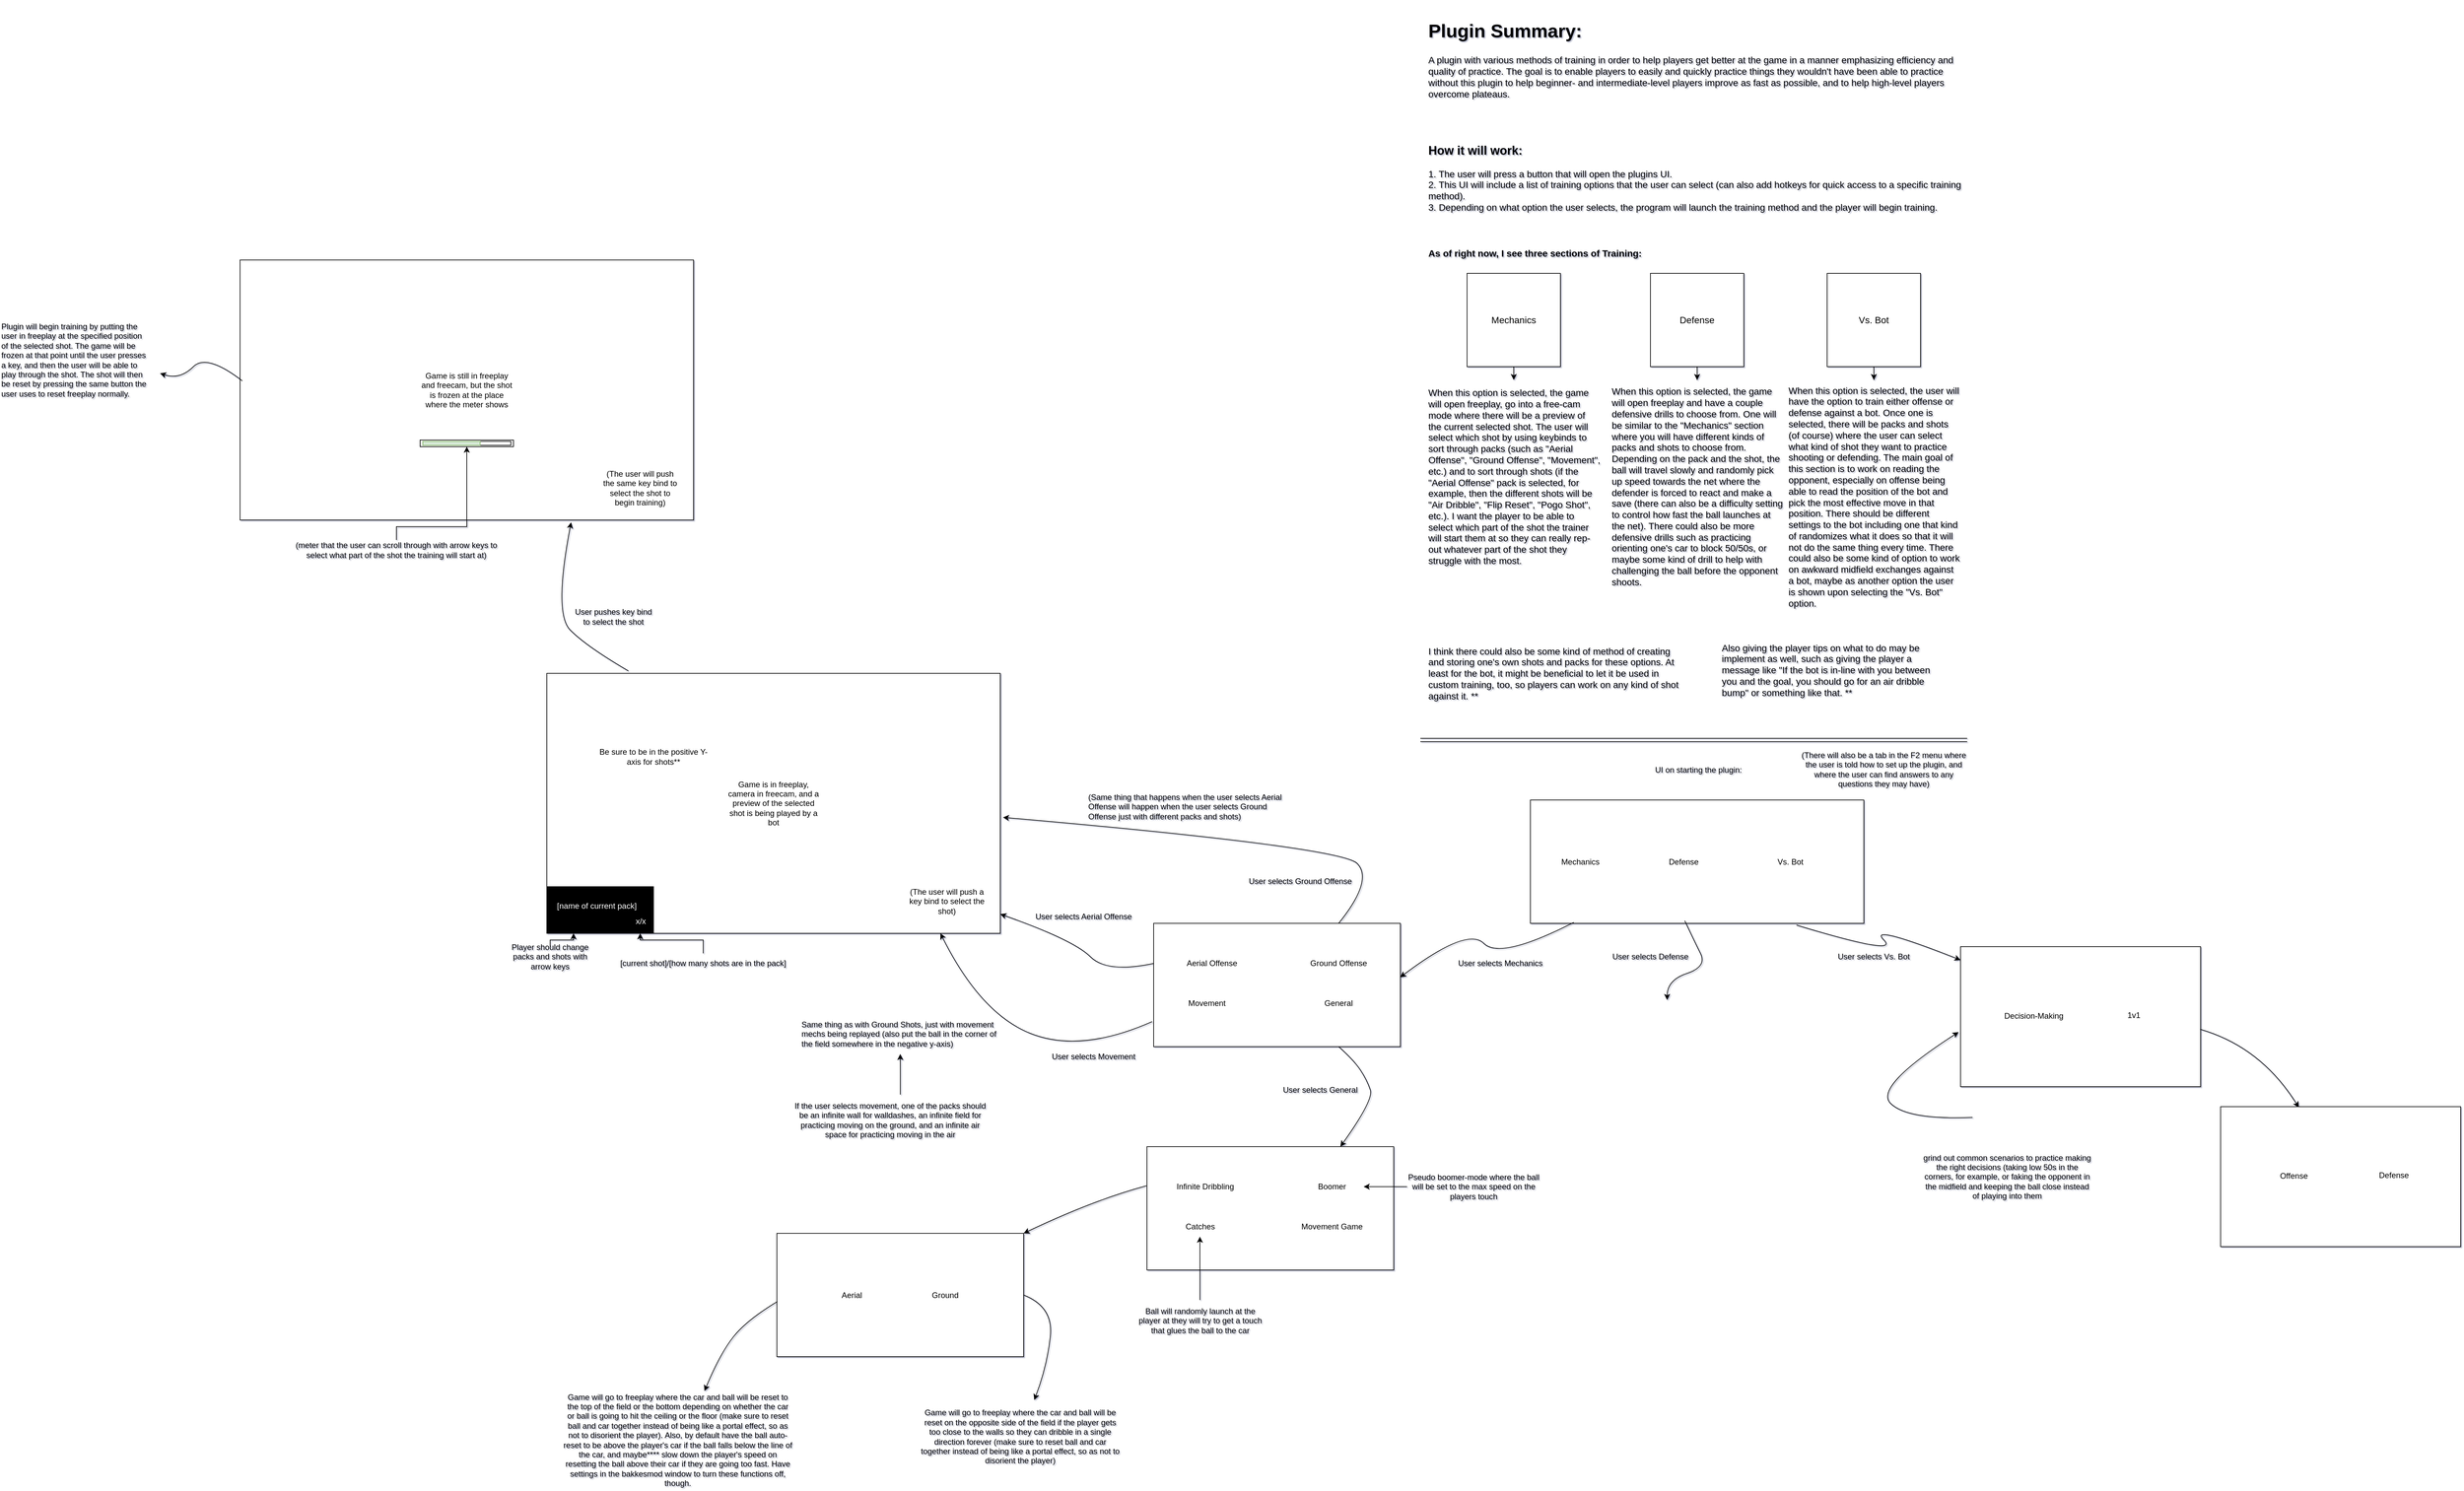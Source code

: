 <mxfile version="26.1.3">
  <diagram id="C5RBs43oDa-KdzZeNtuy" name="Page-1">
    <mxGraphModel dx="3794" dy="713" grid="1" gridSize="10" guides="1" tooltips="1" connect="1" arrows="1" fold="1" page="1" pageScale="1" pageWidth="827" pageHeight="1169" background="none" math="0" shadow="1">
      <root>
        <mxCell id="WIyWlLk6GJQsqaUBKTNV-0" />
        <mxCell id="WIyWlLk6GJQsqaUBKTNV-1" parent="WIyWlLk6GJQsqaUBKTNV-0" />
        <mxCell id="lpIHTe9n_QiTVo1zmnq9-0" value="&lt;h1&gt;Plugin Summary:&lt;/h1&gt;&lt;div&gt;A plugin with various methods of training in order to help players get better at the game in a manner emphasizing efficiency and quality of practice. The goal is to enable players to easily and quickly practice things they wouldn&#39;t have been able to practice without this plugin to help beginner- and intermediate-level players improve as fast as possible, and to help high-level players overcome plateaus.&amp;nbsp;&lt;/div&gt;" style="text;strokeColor=none;align=left;fillColor=none;html=1;verticalAlign=middle;whiteSpace=wrap;rounded=0;fontSize=14;" parent="WIyWlLk6GJQsqaUBKTNV-1" vertex="1">
          <mxGeometry x="10" width="810" height="160" as="geometry" />
        </mxCell>
        <mxCell id="lpIHTe9n_QiTVo1zmnq9-1" value="&lt;h2&gt;How it will work:&lt;/h2&gt;&lt;div&gt;&lt;font style=&quot;font-size: 14px;&quot;&gt;1. The user will press a button that will open the plugins UI.&amp;nbsp;&lt;/font&gt;&lt;/div&gt;&lt;div&gt;&lt;font style=&quot;font-size: 14px;&quot;&gt;2. This UI will include a list of training options that the user can select (can also add hotkeys for quick access to a specific training method).&lt;/font&gt;&lt;/div&gt;&lt;div&gt;&lt;font style=&quot;font-size: 14px;&quot;&gt;3. Depending on what option the user selects, the program will launch the training method and the player will begin training.&lt;/font&gt;&lt;/div&gt;" style="text;strokeColor=none;align=left;fillColor=none;html=1;verticalAlign=middle;whiteSpace=wrap;rounded=0;" parent="WIyWlLk6GJQsqaUBKTNV-1" vertex="1">
          <mxGeometry x="10" y="190" width="810" height="140" as="geometry" />
        </mxCell>
        <mxCell id="lpIHTe9n_QiTVo1zmnq9-2" value="&lt;h3&gt;As of right now, I see three sections of Training:&lt;/h3&gt;" style="text;strokeColor=none;align=left;fillColor=none;html=1;verticalAlign=middle;whiteSpace=wrap;rounded=0;" parent="WIyWlLk6GJQsqaUBKTNV-1" vertex="1">
          <mxGeometry x="10" y="370" width="810" height="20" as="geometry" />
        </mxCell>
        <mxCell id="NtfWf_5tjgvaC1n1LbXH-0" value="" style="whiteSpace=wrap;html=1;aspect=fixed;" parent="WIyWlLk6GJQsqaUBKTNV-1" vertex="1">
          <mxGeometry x="70" y="410" width="140" height="140" as="geometry" />
        </mxCell>
        <mxCell id="NtfWf_5tjgvaC1n1LbXH-5" value="&lt;span style=&quot;font-size: 14px;&quot;&gt;Mechanics&lt;/span&gt;" style="text;strokeColor=none;align=center;fillColor=none;html=1;verticalAlign=middle;whiteSpace=wrap;rounded=0;" parent="WIyWlLk6GJQsqaUBKTNV-1" vertex="1">
          <mxGeometry x="70" y="410" width="140" height="140" as="geometry" />
        </mxCell>
        <mxCell id="NtfWf_5tjgvaC1n1LbXH-7" value="" style="whiteSpace=wrap;html=1;aspect=fixed;" parent="WIyWlLk6GJQsqaUBKTNV-1" vertex="1">
          <mxGeometry x="610" y="410" width="140" height="140" as="geometry" />
        </mxCell>
        <mxCell id="NtfWf_5tjgvaC1n1LbXH-8" value="" style="whiteSpace=wrap;html=1;aspect=fixed;" parent="WIyWlLk6GJQsqaUBKTNV-1" vertex="1">
          <mxGeometry x="345" y="410" width="140" height="140" as="geometry" />
        </mxCell>
        <mxCell id="NtfWf_5tjgvaC1n1LbXH-16" value="" style="edgeStyle=orthogonalEdgeStyle;rounded=0;orthogonalLoop=1;jettySize=auto;html=1;" parent="WIyWlLk6GJQsqaUBKTNV-1" source="NtfWf_5tjgvaC1n1LbXH-9" target="NtfWf_5tjgvaC1n1LbXH-13" edge="1">
          <mxGeometry relative="1" as="geometry" />
        </mxCell>
        <mxCell id="NtfWf_5tjgvaC1n1LbXH-9" value="&lt;span style=&quot;font-size: 14px;&quot;&gt;Defense&lt;/span&gt;" style="text;strokeColor=none;align=center;fillColor=none;html=1;verticalAlign=middle;whiteSpace=wrap;rounded=0;" parent="WIyWlLk6GJQsqaUBKTNV-1" vertex="1">
          <mxGeometry x="345" y="410" width="140" height="140" as="geometry" />
        </mxCell>
        <mxCell id="NtfWf_5tjgvaC1n1LbXH-15" value="" style="edgeStyle=orthogonalEdgeStyle;rounded=0;orthogonalLoop=1;jettySize=auto;html=1;" parent="WIyWlLk6GJQsqaUBKTNV-1" source="NtfWf_5tjgvaC1n1LbXH-10" target="NtfWf_5tjgvaC1n1LbXH-14" edge="1">
          <mxGeometry relative="1" as="geometry" />
        </mxCell>
        <mxCell id="NtfWf_5tjgvaC1n1LbXH-10" value="&lt;span style=&quot;font-size: 14px;&quot;&gt;Vs. Bot&lt;/span&gt;" style="text;strokeColor=none;align=center;fillColor=none;html=1;verticalAlign=middle;whiteSpace=wrap;rounded=0;" parent="WIyWlLk6GJQsqaUBKTNV-1" vertex="1">
          <mxGeometry x="610" y="410" width="140" height="140" as="geometry" />
        </mxCell>
        <mxCell id="NtfWf_5tjgvaC1n1LbXH-11" value="" style="endArrow=classic;html=1;rounded=0;exitX=0.5;exitY=1;exitDx=0;exitDy=0;entryX=0.5;entryY=0;entryDx=0;entryDy=0;" parent="WIyWlLk6GJQsqaUBKTNV-1" source="NtfWf_5tjgvaC1n1LbXH-5" target="NtfWf_5tjgvaC1n1LbXH-12" edge="1">
          <mxGeometry width="50" height="50" relative="1" as="geometry">
            <mxPoint x="140" y="560" as="sourcePoint" />
            <mxPoint x="140" y="620" as="targetPoint" />
          </mxGeometry>
        </mxCell>
        <mxCell id="NtfWf_5tjgvaC1n1LbXH-12" value="&lt;span style=&quot;font-size: 14px;&quot;&gt;When this option is selected, the game will open freeplay, go into a free-cam mode where there will be a preview of the current selected shot. The user will select which shot by using keybinds to sort through packs (such as &quot;Aerial Offense&quot;, &quot;Ground Offense&quot;, &quot;Movement&quot;, etc.) and to sort through shots (if the &quot;Aerial Offense&quot; pack is selected, for example, then the different shots will be &quot;Air Dribble&quot;, &quot;Flip Reset&quot;, &quot;Pogo Shot&quot;, etc.). I want the player to be able to select which part of the shot the trainer will start them at so they can really rep-out whatever part of the shot they struggle with the most.&lt;/span&gt;" style="text;strokeColor=none;align=left;fillColor=none;html=1;verticalAlign=middle;whiteSpace=wrap;rounded=0;" parent="WIyWlLk6GJQsqaUBKTNV-1" vertex="1">
          <mxGeometry x="10" y="570" width="260" height="290" as="geometry" />
        </mxCell>
        <mxCell id="NtfWf_5tjgvaC1n1LbXH-13" value="&lt;span style=&quot;font-size: 14px;&quot;&gt;When this option is selected, the game will open freeplay and have a couple defensive drills to choose from. One will be similar to the &quot;Mechanics&quot; section where you will have different kinds of packs and shots to choose from. Depending on the pack and the shot, the ball will travel slowly and randomly pick up speed towards the net where the defender is forced to react and make a save (there can also be a difficulty setting to control how fast the ball launches at the net). There could also be more defensive drills such as practicing orienting one&#39;s car to block 50/50s, or maybe some kind of drill to help with challenging the ball before the opponent shoots.&lt;/span&gt;" style="text;strokeColor=none;align=left;fillColor=none;html=1;verticalAlign=middle;whiteSpace=wrap;rounded=0;" parent="WIyWlLk6GJQsqaUBKTNV-1" vertex="1">
          <mxGeometry x="285" y="570" width="260" height="320" as="geometry" />
        </mxCell>
        <mxCell id="NtfWf_5tjgvaC1n1LbXH-14" value="&lt;span style=&quot;font-size: 14px;&quot;&gt;When this option is selected, the user will have the option to train either offense or defense against a bot. Once one is selected, there will be packs and shots (of course) where the user can select what kind of shot they want to practice shooting or defending. The main goal of this section is to work on reading the opponent, especially on offense being able to read the position of the bot and pick the most effective move in that position. There should be different settings to the bot including one that kind of randomizes what it does so that it will not do the same thing every time. There could also be some kind of option to work on awkward midfield exchanges against a bot, maybe as another option the user is shown upon selecting the &quot;Vs. Bot&quot; option.&lt;/span&gt;" style="text;strokeColor=none;align=left;fillColor=none;html=1;verticalAlign=middle;whiteSpace=wrap;rounded=0;" parent="WIyWlLk6GJQsqaUBKTNV-1" vertex="1">
          <mxGeometry x="550" y="570" width="260" height="350" as="geometry" />
        </mxCell>
        <mxCell id="NtfWf_5tjgvaC1n1LbXH-17" value="&lt;font style=&quot;font-size: 14px;&quot;&gt;I think there could also be some kind of method of creating and storing one&#39;s own shots and packs for these options. At least for the bot, it might be beneficial to let it be used in custom training, too, so players can work on any kind of shot against it. **&lt;/font&gt;" style="text;strokeColor=none;align=left;fillColor=none;html=1;verticalAlign=middle;whiteSpace=wrap;rounded=0;" parent="WIyWlLk6GJQsqaUBKTNV-1" vertex="1">
          <mxGeometry x="10" y="960" width="380" height="100" as="geometry" />
        </mxCell>
        <mxCell id="NtfWf_5tjgvaC1n1LbXH-18" value="&lt;font style=&quot;font-size: 14px;&quot;&gt;Also giving the player tips on what to do may be implement as well, such as giving the player a message like &quot;If the bot is in-line with you between you and the goal, you should go for an air dribble bump&quot; or something like that. **&lt;/font&gt;" style="text;strokeColor=none;align=left;fillColor=none;html=1;verticalAlign=middle;whiteSpace=wrap;rounded=0;" parent="WIyWlLk6GJQsqaUBKTNV-1" vertex="1">
          <mxGeometry x="450" y="960" width="330" height="90" as="geometry" />
        </mxCell>
        <mxCell id="P54RQN-FXaDtzdC64u8D-3" value="" style="shape=link;html=1;rounded=0;width=5;" parent="WIyWlLk6GJQsqaUBKTNV-1" edge="1">
          <mxGeometry width="100" relative="1" as="geometry">
            <mxPoint y="1110" as="sourcePoint" />
            <mxPoint x="820" y="1110" as="targetPoint" />
          </mxGeometry>
        </mxCell>
        <mxCell id="P54RQN-FXaDtzdC64u8D-4" value="UI on starting the plugin:" style="text;html=1;align=left;verticalAlign=middle;whiteSpace=wrap;rounded=0;" parent="WIyWlLk6GJQsqaUBKTNV-1" vertex="1">
          <mxGeometry x="350" y="1100" width="210" height="110" as="geometry" />
        </mxCell>
        <mxCell id="P54RQN-FXaDtzdC64u8D-6" value="" style="rounded=0;whiteSpace=wrap;html=1;" parent="WIyWlLk6GJQsqaUBKTNV-1" vertex="1">
          <mxGeometry x="165" y="1200" width="500" height="185" as="geometry" />
        </mxCell>
        <mxCell id="P54RQN-FXaDtzdC64u8D-7" value="Mechanics" style="text;strokeColor=none;align=center;fillColor=none;html=1;verticalAlign=middle;whiteSpace=wrap;rounded=0;" parent="WIyWlLk6GJQsqaUBKTNV-1" vertex="1">
          <mxGeometry x="210" y="1277.5" width="60" height="30" as="geometry" />
        </mxCell>
        <mxCell id="P54RQN-FXaDtzdC64u8D-8" value="Defense" style="text;strokeColor=none;align=center;fillColor=none;html=1;verticalAlign=middle;whiteSpace=wrap;rounded=0;" parent="WIyWlLk6GJQsqaUBKTNV-1" vertex="1">
          <mxGeometry x="365" y="1277.5" width="60" height="30" as="geometry" />
        </mxCell>
        <mxCell id="P54RQN-FXaDtzdC64u8D-9" value="Vs. Bot" style="text;strokeColor=none;align=center;fillColor=none;html=1;verticalAlign=middle;whiteSpace=wrap;rounded=0;" parent="WIyWlLk6GJQsqaUBKTNV-1" vertex="1">
          <mxGeometry x="525" y="1277.5" width="60" height="30" as="geometry" />
        </mxCell>
        <mxCell id="P54RQN-FXaDtzdC64u8D-10" value="" style="curved=1;endArrow=classic;html=1;rounded=0;exitX=0.13;exitY=0.992;exitDx=0;exitDy=0;exitPerimeter=0;entryX=0.999;entryY=0.438;entryDx=0;entryDy=0;entryPerimeter=0;" parent="WIyWlLk6GJQsqaUBKTNV-1" source="P54RQN-FXaDtzdC64u8D-6" target="P54RQN-FXaDtzdC64u8D-21" edge="1">
          <mxGeometry width="50" height="50" relative="1" as="geometry">
            <mxPoint x="70" y="1440" as="sourcePoint" />
            <mxPoint x="-20" y="1410" as="targetPoint" />
            <Array as="points">
              <mxPoint x="120" y="1440" />
              <mxPoint x="70" y="1390" />
            </Array>
          </mxGeometry>
        </mxCell>
        <mxCell id="P54RQN-FXaDtzdC64u8D-11" value="User selects Mechanics" style="text;strokeColor=none;align=center;fillColor=none;html=1;verticalAlign=middle;whiteSpace=wrap;rounded=0;" parent="WIyWlLk6GJQsqaUBKTNV-1" vertex="1">
          <mxGeometry x="50" y="1430" width="140" height="30" as="geometry" />
        </mxCell>
        <mxCell id="P54RQN-FXaDtzdC64u8D-14" value="" style="curved=1;endArrow=classic;html=1;rounded=0;exitX=0.798;exitY=1.014;exitDx=0;exitDy=0;exitPerimeter=0;" parent="WIyWlLk6GJQsqaUBKTNV-1" source="P54RQN-FXaDtzdC64u8D-6" edge="1">
          <mxGeometry width="50" height="50" relative="1" as="geometry">
            <mxPoint x="670" y="1435" as="sourcePoint" />
            <mxPoint x="810" y="1440" as="targetPoint" />
            <Array as="points">
              <mxPoint x="720" y="1435" />
              <mxPoint x="670" y="1385" />
            </Array>
          </mxGeometry>
        </mxCell>
        <mxCell id="P54RQN-FXaDtzdC64u8D-16" value="User selects Vs. Bot" style="text;strokeColor=none;align=center;fillColor=none;html=1;verticalAlign=middle;whiteSpace=wrap;rounded=0;" parent="WIyWlLk6GJQsqaUBKTNV-1" vertex="1">
          <mxGeometry x="610" y="1420" width="140" height="30" as="geometry" />
        </mxCell>
        <mxCell id="P54RQN-FXaDtzdC64u8D-18" value="User selects Defense" style="text;strokeColor=none;align=center;fillColor=none;html=1;verticalAlign=middle;whiteSpace=wrap;rounded=0;" parent="WIyWlLk6GJQsqaUBKTNV-1" vertex="1">
          <mxGeometry x="265" y="1420" width="160" height="30" as="geometry" />
        </mxCell>
        <mxCell id="P54RQN-FXaDtzdC64u8D-19" value="" style="curved=1;endArrow=classic;html=1;rounded=0;exitX=0.463;exitY=0.979;exitDx=0;exitDy=0;exitPerimeter=0;" parent="WIyWlLk6GJQsqaUBKTNV-1" source="P54RQN-FXaDtzdC64u8D-6" edge="1">
          <mxGeometry width="50" height="50" relative="1" as="geometry">
            <mxPoint x="470" y="1530" as="sourcePoint" />
            <mxPoint x="370" y="1500" as="targetPoint" />
            <Array as="points">
              <mxPoint x="410" y="1410" />
              <mxPoint x="430" y="1450" />
              <mxPoint x="370" y="1470" />
            </Array>
          </mxGeometry>
        </mxCell>
        <mxCell id="P54RQN-FXaDtzdC64u8D-21" value="" style="rounded=0;whiteSpace=wrap;html=1;" parent="WIyWlLk6GJQsqaUBKTNV-1" vertex="1">
          <mxGeometry x="-400" y="1385" width="370" height="185" as="geometry" />
        </mxCell>
        <mxCell id="P54RQN-FXaDtzdC64u8D-22" value="Movement" style="text;strokeColor=none;align=center;fillColor=none;html=1;verticalAlign=middle;whiteSpace=wrap;rounded=0;" parent="WIyWlLk6GJQsqaUBKTNV-1" vertex="1">
          <mxGeometry x="-350" y="1490" width="60" height="30" as="geometry" />
        </mxCell>
        <mxCell id="P54RQN-FXaDtzdC64u8D-23" value="Aerial Offense" style="text;strokeColor=none;align=center;fillColor=none;html=1;verticalAlign=middle;whiteSpace=wrap;rounded=0;" parent="WIyWlLk6GJQsqaUBKTNV-1" vertex="1">
          <mxGeometry x="-360" y="1430" width="95" height="30" as="geometry" />
        </mxCell>
        <mxCell id="P54RQN-FXaDtzdC64u8D-24" value="Ground Offense" style="text;strokeColor=none;align=center;fillColor=none;html=1;verticalAlign=middle;whiteSpace=wrap;rounded=0;" parent="WIyWlLk6GJQsqaUBKTNV-1" vertex="1">
          <mxGeometry x="-170" y="1430" width="95" height="30" as="geometry" />
        </mxCell>
        <mxCell id="P54RQN-FXaDtzdC64u8D-25" value="General" style="text;strokeColor=none;align=center;fillColor=none;html=1;verticalAlign=middle;whiteSpace=wrap;rounded=0;" parent="WIyWlLk6GJQsqaUBKTNV-1" vertex="1">
          <mxGeometry x="-170" y="1490" width="95" height="30" as="geometry" />
        </mxCell>
        <mxCell id="P54RQN-FXaDtzdC64u8D-27" value="" style="curved=1;endArrow=classic;html=1;rounded=0;exitX=0;exitY=0.325;exitDx=0;exitDy=0;exitPerimeter=0;entryX=1;entryY=0.926;entryDx=0;entryDy=0;entryPerimeter=0;" parent="WIyWlLk6GJQsqaUBKTNV-1" source="P54RQN-FXaDtzdC64u8D-21" target="P54RQN-FXaDtzdC64u8D-36" edge="1">
          <mxGeometry width="50" height="50" relative="1" as="geometry">
            <mxPoint x="-520" y="1460" as="sourcePoint" />
            <mxPoint x="-630" y="1370" as="targetPoint" />
            <Array as="points">
              <mxPoint x="-470" y="1460" />
              <mxPoint x="-520" y="1410" />
            </Array>
          </mxGeometry>
        </mxCell>
        <mxCell id="P54RQN-FXaDtzdC64u8D-28" value="" style="curved=1;endArrow=classic;html=1;rounded=0;exitX=-0.006;exitY=0.797;exitDx=0;exitDy=0;exitPerimeter=0;entryX=0.868;entryY=1;entryDx=0;entryDy=0;entryPerimeter=0;" parent="WIyWlLk6GJQsqaUBKTNV-1" source="P54RQN-FXaDtzdC64u8D-21" target="P54RQN-FXaDtzdC64u8D-36" edge="1">
          <mxGeometry width="50" height="50" relative="1" as="geometry">
            <mxPoint x="-540" y="1620" as="sourcePoint" />
            <mxPoint x="-580" y="1660" as="targetPoint" />
            <Array as="points">
              <mxPoint x="-510" y="1580" />
              <mxPoint x="-660" y="1520" />
            </Array>
          </mxGeometry>
        </mxCell>
        <mxCell id="P54RQN-FXaDtzdC64u8D-29" value="" style="curved=1;endArrow=classic;html=1;rounded=0;exitX=0.75;exitY=0;exitDx=0;exitDy=0;entryX=1.006;entryY=0.554;entryDx=0;entryDy=0;entryPerimeter=0;" parent="WIyWlLk6GJQsqaUBKTNV-1" source="P54RQN-FXaDtzdC64u8D-21" target="P54RQN-FXaDtzdC64u8D-36" edge="1">
          <mxGeometry width="50" height="50" relative="1" as="geometry">
            <mxPoint x="-120" y="1320" as="sourcePoint" />
            <mxPoint x="-560" y="1260" as="targetPoint" />
            <Array as="points">
              <mxPoint x="-70" y="1320" />
              <mxPoint x="-120" y="1270" />
            </Array>
          </mxGeometry>
        </mxCell>
        <mxCell id="P54RQN-FXaDtzdC64u8D-30" value="" style="curved=1;endArrow=classic;html=1;rounded=0;exitX=0.75;exitY=1;exitDx=0;exitDy=0;" parent="WIyWlLk6GJQsqaUBKTNV-1" source="P54RQN-FXaDtzdC64u8D-21" edge="1">
          <mxGeometry width="50" height="50" relative="1" as="geometry">
            <mxPoint x="-60" y="1660" as="sourcePoint" />
            <mxPoint x="-120" y="1720" as="targetPoint" />
            <Array as="points">
              <mxPoint x="-100" y="1590" />
              <mxPoint x="-80" y="1620" />
              <mxPoint x="-70" y="1650" />
            </Array>
          </mxGeometry>
        </mxCell>
        <mxCell id="P54RQN-FXaDtzdC64u8D-31" value="User selects General" style="text;strokeColor=none;align=center;fillColor=none;html=1;verticalAlign=middle;whiteSpace=wrap;rounded=0;" parent="WIyWlLk6GJQsqaUBKTNV-1" vertex="1">
          <mxGeometry x="-220" y="1620" width="140" height="30" as="geometry" />
        </mxCell>
        <mxCell id="P54RQN-FXaDtzdC64u8D-32" value="User selects Ground Offense" style="text;strokeColor=none;align=center;fillColor=none;html=1;verticalAlign=middle;whiteSpace=wrap;rounded=0;" parent="WIyWlLk6GJQsqaUBKTNV-1" vertex="1">
          <mxGeometry x="-265" y="1307" width="170" height="30" as="geometry" />
        </mxCell>
        <mxCell id="P54RQN-FXaDtzdC64u8D-33" value="User selects Aerial Offense" style="text;strokeColor=none;align=center;fillColor=none;html=1;verticalAlign=middle;whiteSpace=wrap;rounded=0;" parent="WIyWlLk6GJQsqaUBKTNV-1" vertex="1">
          <mxGeometry x="-580" y="1360" width="150" height="30" as="geometry" />
        </mxCell>
        <mxCell id="P54RQN-FXaDtzdC64u8D-34" value="User selects Movement" style="text;strokeColor=none;align=center;fillColor=none;html=1;verticalAlign=middle;whiteSpace=wrap;rounded=0;" parent="WIyWlLk6GJQsqaUBKTNV-1" vertex="1">
          <mxGeometry x="-560" y="1570" width="140" height="30" as="geometry" />
        </mxCell>
        <mxCell id="P54RQN-FXaDtzdC64u8D-36" value="" style="rounded=0;whiteSpace=wrap;html=1;" parent="WIyWlLk6GJQsqaUBKTNV-1" vertex="1">
          <mxGeometry x="-1310" y="1010" width="680" height="390" as="geometry" />
        </mxCell>
        <mxCell id="P54RQN-FXaDtzdC64u8D-37" value="Game is in freeplay, camera in freecam, and a preview of the selected shot is being played by a bot" style="text;html=1;align=center;verticalAlign=middle;whiteSpace=wrap;rounded=0;" parent="WIyWlLk6GJQsqaUBKTNV-1" vertex="1">
          <mxGeometry x="-1040" y="1160" width="140" height="90" as="geometry" />
        </mxCell>
        <mxCell id="P54RQN-FXaDtzdC64u8D-40" value="" style="rounded=0;whiteSpace=wrap;html=1;fillColor=#000000;" parent="WIyWlLk6GJQsqaUBKTNV-1" vertex="1">
          <mxGeometry x="-1310" y="1330" width="160" height="70" as="geometry" />
        </mxCell>
        <mxCell id="P54RQN-FXaDtzdC64u8D-41" value="&lt;font style=&quot;color: rgb(255, 255, 255);&quot;&gt;[name of current pack]&lt;/font&gt;" style="text;html=1;align=center;verticalAlign=middle;whiteSpace=wrap;rounded=0;" parent="WIyWlLk6GJQsqaUBKTNV-1" vertex="1">
          <mxGeometry x="-1300" y="1344" width="130" height="30" as="geometry" />
        </mxCell>
        <mxCell id="P54RQN-FXaDtzdC64u8D-44" value="(There will also be a tab in the F2 menu where the user is told how to set up the plugin, and where the user can find answers to any questions they may have)" style="text;strokeColor=none;align=center;fillColor=none;html=1;verticalAlign=middle;whiteSpace=wrap;rounded=0;" parent="WIyWlLk6GJQsqaUBKTNV-1" vertex="1">
          <mxGeometry x="570" y="1139" width="250" height="30" as="geometry" />
        </mxCell>
        <mxCell id="P54RQN-FXaDtzdC64u8D-45" value="&lt;font style=&quot;color: rgb(255, 255, 255);&quot;&gt;x/x&lt;/font&gt;" style="text;strokeColor=none;align=center;fillColor=none;html=1;verticalAlign=middle;whiteSpace=wrap;rounded=0;" parent="WIyWlLk6GJQsqaUBKTNV-1" vertex="1">
          <mxGeometry x="-1199" y="1367" width="60" height="30" as="geometry" />
        </mxCell>
        <mxCell id="P54RQN-FXaDtzdC64u8D-47" value="" style="edgeStyle=orthogonalEdgeStyle;rounded=0;orthogonalLoop=1;jettySize=auto;html=1;" parent="WIyWlLk6GJQsqaUBKTNV-1" source="P54RQN-FXaDtzdC64u8D-46" target="P54RQN-FXaDtzdC64u8D-36" edge="1">
          <mxGeometry relative="1" as="geometry">
            <Array as="points">
              <mxPoint x="-1075" y="1410" />
              <mxPoint x="-1170" y="1410" />
            </Array>
          </mxGeometry>
        </mxCell>
        <mxCell id="P54RQN-FXaDtzdC64u8D-46" value="[current shot]/[how many shots are in the pack]" style="text;strokeColor=none;align=center;fillColor=none;html=1;verticalAlign=middle;whiteSpace=wrap;rounded=0;" parent="WIyWlLk6GJQsqaUBKTNV-1" vertex="1">
          <mxGeometry x="-1230" y="1430" width="309" height="30" as="geometry" />
        </mxCell>
        <mxCell id="P54RQN-FXaDtzdC64u8D-49" value="" style="edgeStyle=orthogonalEdgeStyle;rounded=0;orthogonalLoop=1;jettySize=auto;html=1;entryX=0.25;entryY=1;entryDx=0;entryDy=0;" parent="WIyWlLk6GJQsqaUBKTNV-1" source="P54RQN-FXaDtzdC64u8D-48" target="P54RQN-FXaDtzdC64u8D-40" edge="1">
          <mxGeometry relative="1" as="geometry">
            <Array as="points">
              <mxPoint x="-1305" y="1410" />
              <mxPoint x="-1270" y="1410" />
            </Array>
          </mxGeometry>
        </mxCell>
        <mxCell id="P54RQN-FXaDtzdC64u8D-48" value="Player should change packs and shots with arrow keys" style="text;strokeColor=none;align=center;fillColor=none;html=1;verticalAlign=middle;whiteSpace=wrap;rounded=0;" parent="WIyWlLk6GJQsqaUBKTNV-1" vertex="1">
          <mxGeometry x="-1370" y="1420" width="130" height="30" as="geometry" />
        </mxCell>
        <mxCell id="P54RQN-FXaDtzdC64u8D-51" value="(The user will push a key bind to select the shot)" style="text;strokeColor=none;align=center;fillColor=none;html=1;verticalAlign=middle;whiteSpace=wrap;rounded=0;" parent="WIyWlLk6GJQsqaUBKTNV-1" vertex="1">
          <mxGeometry x="-770" y="1337" width="120" height="30" as="geometry" />
        </mxCell>
        <mxCell id="P54RQN-FXaDtzdC64u8D-62" value="" style="rounded=0;whiteSpace=wrap;html=1;" parent="WIyWlLk6GJQsqaUBKTNV-1" vertex="1">
          <mxGeometry x="-1770" y="390" width="680" height="390" as="geometry" />
        </mxCell>
        <mxCell id="P54RQN-FXaDtzdC64u8D-63" value="Game is still in freeplay and freecam, but the shot is frozen at the place where the meter shows" style="text;html=1;align=center;verticalAlign=middle;whiteSpace=wrap;rounded=0;" parent="WIyWlLk6GJQsqaUBKTNV-1" vertex="1">
          <mxGeometry x="-1500" y="540" width="140" height="90" as="geometry" />
        </mxCell>
        <mxCell id="P54RQN-FXaDtzdC64u8D-67" value="" style="edgeStyle=orthogonalEdgeStyle;rounded=0;orthogonalLoop=1;jettySize=auto;html=1;entryX=0.5;entryY=1;entryDx=0;entryDy=0;" parent="WIyWlLk6GJQsqaUBKTNV-1" source="P54RQN-FXaDtzdC64u8D-68" target="P54RQN-FXaDtzdC64u8D-72" edge="1">
          <mxGeometry relative="1" as="geometry">
            <Array as="points">
              <mxPoint x="-1535" y="790" />
              <mxPoint x="-1430" y="790" />
            </Array>
          </mxGeometry>
        </mxCell>
        <mxCell id="P54RQN-FXaDtzdC64u8D-68" value="(meter that the user can scroll through with arrow keys to select what part of the shot the training will start at)" style="text;strokeColor=none;align=center;fillColor=none;html=1;verticalAlign=middle;whiteSpace=wrap;rounded=0;" parent="WIyWlLk6GJQsqaUBKTNV-1" vertex="1">
          <mxGeometry x="-1690" y="810" width="309" height="30" as="geometry" />
        </mxCell>
        <mxCell id="P54RQN-FXaDtzdC64u8D-71" value="(The user will push the same key bind to select the shot to begin training)" style="text;strokeColor=none;align=center;fillColor=none;html=1;verticalAlign=middle;whiteSpace=wrap;rounded=0;" parent="WIyWlLk6GJQsqaUBKTNV-1" vertex="1">
          <mxGeometry x="-1230" y="717" width="120" height="30" as="geometry" />
        </mxCell>
        <mxCell id="P54RQN-FXaDtzdC64u8D-72" value="" style="rounded=0;whiteSpace=wrap;html=1;" parent="WIyWlLk6GJQsqaUBKTNV-1" vertex="1">
          <mxGeometry x="-1500" y="660" width="140" height="10" as="geometry" />
        </mxCell>
        <mxCell id="P54RQN-FXaDtzdC64u8D-74" value="" style="rounded=0;whiteSpace=wrap;html=1;" parent="WIyWlLk6GJQsqaUBKTNV-1" vertex="1">
          <mxGeometry x="-1496" y="662" width="132" height="6" as="geometry" />
        </mxCell>
        <mxCell id="P54RQN-FXaDtzdC64u8D-75" value="" style="rounded=0;whiteSpace=wrap;html=1;fillColor=#d5e8d4;strokeColor=#82b366;" parent="WIyWlLk6GJQsqaUBKTNV-1" vertex="1">
          <mxGeometry x="-1496" y="662" width="86" height="6" as="geometry" />
        </mxCell>
        <mxCell id="P54RQN-FXaDtzdC64u8D-76" value="" style="curved=1;endArrow=classic;html=1;rounded=0;exitX=0.18;exitY=-0.009;exitDx=0;exitDy=0;exitPerimeter=0;entryX=0.73;entryY=1.009;entryDx=0;entryDy=0;entryPerimeter=0;" parent="WIyWlLk6GJQsqaUBKTNV-1" source="P54RQN-FXaDtzdC64u8D-36" target="P54RQN-FXaDtzdC64u8D-62" edge="1">
          <mxGeometry width="50" height="50" relative="1" as="geometry">
            <mxPoint x="-1300" y="970" as="sourcePoint" />
            <mxPoint x="-1250" y="920" as="targetPoint" />
            <Array as="points">
              <mxPoint x="-1250" y="970" />
              <mxPoint x="-1300" y="920" />
            </Array>
          </mxGeometry>
        </mxCell>
        <mxCell id="P54RQN-FXaDtzdC64u8D-77" value="User pushes key bind to select the shot" style="text;strokeColor=none;align=center;fillColor=none;html=1;verticalAlign=middle;whiteSpace=wrap;rounded=0;" parent="WIyWlLk6GJQsqaUBKTNV-1" vertex="1">
          <mxGeometry x="-1270" y="910" width="120" height="30" as="geometry" />
        </mxCell>
        <mxCell id="P54RQN-FXaDtzdC64u8D-78" value="Plugin will begin training by putting the user in freeplay at the specified position of the selected shot. The game will be frozen at that point until the user presses a key, and then the user will be able to play through the shot. The shot will then be reset by pressing the same button the user uses to reset freeplay normally." style="text;strokeColor=none;align=left;fillColor=none;html=1;verticalAlign=middle;whiteSpace=wrap;rounded=0;" parent="WIyWlLk6GJQsqaUBKTNV-1" vertex="1">
          <mxGeometry x="-2130" y="470" width="220" height="140" as="geometry" />
        </mxCell>
        <mxCell id="P54RQN-FXaDtzdC64u8D-79" value="" style="curved=1;endArrow=classic;html=1;rounded=0;exitX=0.005;exitY=0.465;exitDx=0;exitDy=0;exitPerimeter=0;" parent="WIyWlLk6GJQsqaUBKTNV-1" source="P54RQN-FXaDtzdC64u8D-62" edge="1">
          <mxGeometry width="50" height="50" relative="1" as="geometry">
            <mxPoint x="-1870" y="530" as="sourcePoint" />
            <mxPoint x="-1890" y="560" as="targetPoint" />
            <Array as="points">
              <mxPoint x="-1820" y="530" />
              <mxPoint x="-1860" y="570" />
            </Array>
          </mxGeometry>
        </mxCell>
        <mxCell id="P54RQN-FXaDtzdC64u8D-80" value="(Same thing that happens when the user selects Aerial Offense will happen when the user selects Ground Offense just with different packs and shots)" style="text;html=1;align=left;verticalAlign=middle;whiteSpace=wrap;rounded=0;" parent="WIyWlLk6GJQsqaUBKTNV-1" vertex="1">
          <mxGeometry x="-500" y="1149" width="300" height="121" as="geometry" />
        </mxCell>
        <mxCell id="P54RQN-FXaDtzdC64u8D-82" value="Same thing as with Ground Shots, just with movement mechs being replayed (also put the ball in the corner of the field somewhere in the negative y-axis)" style="text;html=1;align=left;verticalAlign=middle;whiteSpace=wrap;rounded=0;" parent="WIyWlLk6GJQsqaUBKTNV-1" vertex="1">
          <mxGeometry x="-930" y="1520" width="300" height="61" as="geometry" />
        </mxCell>
        <mxCell id="P54RQN-FXaDtzdC64u8D-83" value="Be sure to be in the positive Y-axis for shots**" style="text;strokeColor=none;align=center;fillColor=none;html=1;verticalAlign=middle;whiteSpace=wrap;rounded=0;" parent="WIyWlLk6GJQsqaUBKTNV-1" vertex="1">
          <mxGeometry x="-1240" y="1100" width="180" height="69" as="geometry" />
        </mxCell>
        <mxCell id="P54RQN-FXaDtzdC64u8D-84" value="" style="rounded=0;whiteSpace=wrap;html=1;" parent="WIyWlLk6GJQsqaUBKTNV-1" vertex="1">
          <mxGeometry x="-410" y="1720" width="370" height="185" as="geometry" />
        </mxCell>
        <mxCell id="P54RQN-FXaDtzdC64u8D-85" value="Catches" style="text;strokeColor=none;align=center;fillColor=none;html=1;verticalAlign=middle;whiteSpace=wrap;rounded=0;" parent="WIyWlLk6GJQsqaUBKTNV-1" vertex="1">
          <mxGeometry x="-360" y="1825" width="60" height="30" as="geometry" />
        </mxCell>
        <mxCell id="P54RQN-FXaDtzdC64u8D-86" value="Infinite Dribbling" style="text;strokeColor=none;align=center;fillColor=none;html=1;verticalAlign=middle;whiteSpace=wrap;rounded=0;" parent="WIyWlLk6GJQsqaUBKTNV-1" vertex="1">
          <mxGeometry x="-370" y="1765" width="95" height="30" as="geometry" />
        </mxCell>
        <mxCell id="P54RQN-FXaDtzdC64u8D-87" value="Boomer" style="text;strokeColor=none;align=center;fillColor=none;html=1;verticalAlign=middle;whiteSpace=wrap;rounded=0;" parent="WIyWlLk6GJQsqaUBKTNV-1" vertex="1">
          <mxGeometry x="-180" y="1765" width="95" height="30" as="geometry" />
        </mxCell>
        <mxCell id="P54RQN-FXaDtzdC64u8D-88" value="Movement Game" style="text;strokeColor=none;align=center;fillColor=none;html=1;verticalAlign=middle;whiteSpace=wrap;rounded=0;" parent="WIyWlLk6GJQsqaUBKTNV-1" vertex="1">
          <mxGeometry x="-180" y="1825" width="95" height="30" as="geometry" />
        </mxCell>
        <mxCell id="P54RQN-FXaDtzdC64u8D-90" value="" style="edgeStyle=orthogonalEdgeStyle;rounded=0;orthogonalLoop=1;jettySize=auto;html=1;exitX=0.552;exitY=0.023;exitDx=0;exitDy=0;exitPerimeter=0;" parent="WIyWlLk6GJQsqaUBKTNV-1" source="P54RQN-FXaDtzdC64u8D-89" target="P54RQN-FXaDtzdC64u8D-82" edge="1">
          <mxGeometry relative="1" as="geometry">
            <Array as="points" />
          </mxGeometry>
        </mxCell>
        <mxCell id="P54RQN-FXaDtzdC64u8D-89" value="If the user selects movement, one of the packs should be an infinite wall for walldashes, an infinite field for practicing moving on the ground, and an infinite air space for practicing moving in the air" style="text;strokeColor=none;align=center;fillColor=none;html=1;verticalAlign=middle;whiteSpace=wrap;rounded=0;" parent="WIyWlLk6GJQsqaUBKTNV-1" vertex="1">
          <mxGeometry x="-940" y="1640" width="290" height="80" as="geometry" />
        </mxCell>
        <mxCell id="P54RQN-FXaDtzdC64u8D-93" value="" style="curved=1;endArrow=classic;html=1;rounded=0;exitX=-0.002;exitY=0.317;exitDx=0;exitDy=0;exitPerimeter=0;entryX=1;entryY=0;entryDx=0;entryDy=0;" parent="WIyWlLk6GJQsqaUBKTNV-1" source="P54RQN-FXaDtzdC64u8D-84" target="P54RQN-FXaDtzdC64u8D-99" edge="1">
          <mxGeometry width="50" height="50" relative="1" as="geometry">
            <mxPoint x="-590" y="1870" as="sourcePoint" />
            <mxPoint x="-600" y="1790" as="targetPoint" />
            <Array as="points">
              <mxPoint x="-490" y="1800" />
            </Array>
          </mxGeometry>
        </mxCell>
        <mxCell id="P54RQN-FXaDtzdC64u8D-99" value="" style="rounded=0;whiteSpace=wrap;html=1;" parent="WIyWlLk6GJQsqaUBKTNV-1" vertex="1">
          <mxGeometry x="-965" y="1850" width="370" height="185" as="geometry" />
        </mxCell>
        <mxCell id="P54RQN-FXaDtzdC64u8D-101" value="Aerial" style="text;strokeColor=none;align=center;fillColor=none;html=1;verticalAlign=middle;whiteSpace=wrap;rounded=0;" parent="WIyWlLk6GJQsqaUBKTNV-1" vertex="1">
          <mxGeometry x="-900" y="1927.5" width="95" height="30" as="geometry" />
        </mxCell>
        <mxCell id="P54RQN-FXaDtzdC64u8D-102" value="Ground" style="text;strokeColor=none;align=center;fillColor=none;html=1;verticalAlign=middle;whiteSpace=wrap;rounded=0;" parent="WIyWlLk6GJQsqaUBKTNV-1" vertex="1">
          <mxGeometry x="-760" y="1927.5" width="95" height="30" as="geometry" />
        </mxCell>
        <mxCell id="P54RQN-FXaDtzdC64u8D-107" value="Game will go to freeplay where the car and ball will be reset on the opposite side of the field if the player gets too close to the walls so they can dribble in a single direction forever (make sure to reset ball and car together instead of being like a portal effect, so as not to disorient the player)" style="text;html=1;align=center;verticalAlign=middle;whiteSpace=wrap;rounded=0;" parent="WIyWlLk6GJQsqaUBKTNV-1" vertex="1">
          <mxGeometry x="-750" y="2100" width="300" height="110" as="geometry" />
        </mxCell>
        <mxCell id="P54RQN-FXaDtzdC64u8D-108" value="" style="curved=1;endArrow=classic;html=1;rounded=0;exitX=0.002;exitY=0.553;exitDx=0;exitDy=0;exitPerimeter=0;entryX=0.615;entryY=-0.025;entryDx=0;entryDy=0;entryPerimeter=0;" parent="WIyWlLk6GJQsqaUBKTNV-1" source="P54RQN-FXaDtzdC64u8D-99" target="P54RQN-FXaDtzdC64u8D-109" edge="1">
          <mxGeometry width="50" height="50" relative="1" as="geometry">
            <mxPoint x="-1070" y="2035" as="sourcePoint" />
            <mxPoint x="-1060" y="2060" as="targetPoint" />
            <Array as="points">
              <mxPoint x="-1010" y="1980" />
              <mxPoint x="-1050" y="2030" />
            </Array>
          </mxGeometry>
        </mxCell>
        <mxCell id="P54RQN-FXaDtzdC64u8D-109" value="Game will go to freeplay where the car and ball will be reset to the top of the field or the bottom depending on whether the car or ball is going to hit the ceiling or the floor (make sure to reset ball and car together instead of being like a portal effect, so as not to disorient the player). Also, by default have the ball auto-reset to be above the player&#39;s car if the ball falls below the line of the car, and maybe**** slow down the player&#39;s speed on resetting the ball above their car if they are going too fast. Have settings in the bakkesmod window to turn these functions off, though." style="text;html=1;align=center;verticalAlign=middle;whiteSpace=wrap;rounded=0;" parent="WIyWlLk6GJQsqaUBKTNV-1" vertex="1">
          <mxGeometry x="-1287" y="2090" width="347" height="140" as="geometry" />
        </mxCell>
        <mxCell id="P54RQN-FXaDtzdC64u8D-111" value="" style="curved=1;endArrow=classic;html=1;rounded=0;exitX=1;exitY=0.5;exitDx=0;exitDy=0;" parent="WIyWlLk6GJQsqaUBKTNV-1" source="P54RQN-FXaDtzdC64u8D-99" target="P54RQN-FXaDtzdC64u8D-107" edge="1">
          <mxGeometry width="50" height="50" relative="1" as="geometry">
            <mxPoint x="-550" y="2070" as="sourcePoint" />
            <mxPoint x="-570" y="2060" as="targetPoint" />
            <Array as="points">
              <mxPoint x="-550" y="1960" />
              <mxPoint x="-560" y="2050" />
            </Array>
          </mxGeometry>
        </mxCell>
        <mxCell id="P54RQN-FXaDtzdC64u8D-112" value="" style="rounded=0;whiteSpace=wrap;html=1;" parent="WIyWlLk6GJQsqaUBKTNV-1" vertex="1">
          <mxGeometry x="810" y="1420" width="360" height="210" as="geometry" />
        </mxCell>
        <mxCell id="P54RQN-FXaDtzdC64u8D-113" value="Decision-Making" style="text;html=1;align=center;verticalAlign=middle;whiteSpace=wrap;rounded=0;" parent="WIyWlLk6GJQsqaUBKTNV-1" vertex="1">
          <mxGeometry x="860" y="1510" width="120" height="27.5" as="geometry" />
        </mxCell>
        <mxCell id="P54RQN-FXaDtzdC64u8D-114" value="1v1" style="text;html=1;align=center;verticalAlign=middle;whiteSpace=wrap;rounded=0;" parent="WIyWlLk6GJQsqaUBKTNV-1" vertex="1">
          <mxGeometry x="1040" y="1507.5" width="60" height="30" as="geometry" />
        </mxCell>
        <mxCell id="P54RQN-FXaDtzdC64u8D-116" value="" style="curved=1;endArrow=classic;html=1;rounded=0;exitX=0.998;exitY=0.59;exitDx=0;exitDy=0;exitPerimeter=0;entryX=0.326;entryY=0.006;entryDx=0;entryDy=0;entryPerimeter=0;" parent="WIyWlLk6GJQsqaUBKTNV-1" source="P54RQN-FXaDtzdC64u8D-112" target="P54RQN-FXaDtzdC64u8D-118" edge="1">
          <mxGeometry width="50" height="50" relative="1" as="geometry">
            <mxPoint x="1190" y="1610" as="sourcePoint" />
            <mxPoint x="1310" y="1660" as="targetPoint" />
            <Array as="points">
              <mxPoint x="1260" y="1570" />
            </Array>
          </mxGeometry>
        </mxCell>
        <mxCell id="P54RQN-FXaDtzdC64u8D-118" value="" style="rounded=0;whiteSpace=wrap;html=1;" parent="WIyWlLk6GJQsqaUBKTNV-1" vertex="1">
          <mxGeometry x="1200" y="1660" width="360" height="210" as="geometry" />
        </mxCell>
        <mxCell id="P54RQN-FXaDtzdC64u8D-119" value="Defense" style="text;html=1;align=center;verticalAlign=middle;whiteSpace=wrap;rounded=0;" parent="WIyWlLk6GJQsqaUBKTNV-1" vertex="1">
          <mxGeometry x="1430" y="1747.5" width="60" height="30" as="geometry" />
        </mxCell>
        <mxCell id="P54RQN-FXaDtzdC64u8D-120" value="Offense" style="text;html=1;align=center;verticalAlign=middle;whiteSpace=wrap;rounded=0;" parent="WIyWlLk6GJQsqaUBKTNV-1" vertex="1">
          <mxGeometry x="1250" y="1750" width="120" height="27.5" as="geometry" />
        </mxCell>
        <mxCell id="P54RQN-FXaDtzdC64u8D-121" value="grind out common scenarios to practice making the right decisions (taking low 50s in the corners, for example, or faking the opponent in the midfield and keeping the ball close instead of playing into them" style="text;strokeColor=none;align=center;fillColor=none;html=1;verticalAlign=middle;whiteSpace=wrap;rounded=0;" parent="WIyWlLk6GJQsqaUBKTNV-1" vertex="1">
          <mxGeometry x="750" y="1675" width="260" height="180" as="geometry" />
        </mxCell>
        <mxCell id="P54RQN-FXaDtzdC64u8D-122" value="" style="curved=1;endArrow=classic;html=1;rounded=0;exitX=0.3;exitY=0.006;exitDx=0;exitDy=0;exitPerimeter=0;entryX=-0.008;entryY=0.61;entryDx=0;entryDy=0;entryPerimeter=0;" parent="WIyWlLk6GJQsqaUBKTNV-1" source="P54RQN-FXaDtzdC64u8D-121" target="P54RQN-FXaDtzdC64u8D-112" edge="1">
          <mxGeometry width="50" height="50" relative="1" as="geometry">
            <mxPoint x="680" y="1680" as="sourcePoint" />
            <mxPoint x="730" y="1630" as="targetPoint" />
            <Array as="points">
              <mxPoint x="730" y="1680" />
              <mxPoint x="680" y="1630" />
            </Array>
          </mxGeometry>
        </mxCell>
        <mxCell id="mBLd0ddWUubjFedc6ZzN-1" value="" style="edgeStyle=orthogonalEdgeStyle;rounded=0;orthogonalLoop=1;jettySize=auto;html=1;" edge="1" parent="WIyWlLk6GJQsqaUBKTNV-1">
          <mxGeometry relative="1" as="geometry">
            <mxPoint x="-330.62" y="1950" as="sourcePoint" />
            <mxPoint x="-330.62" y="1855" as="targetPoint" />
            <Array as="points">
              <mxPoint x="-330.62" y="1880" />
              <mxPoint x="-330.62" y="1880" />
            </Array>
          </mxGeometry>
        </mxCell>
        <mxCell id="mBLd0ddWUubjFedc6ZzN-0" value="Ball will randomly launch at the player at they will try to get a touch that glues the ball to the car" style="text;html=1;align=center;verticalAlign=middle;whiteSpace=wrap;rounded=0;" vertex="1" parent="WIyWlLk6GJQsqaUBKTNV-1">
          <mxGeometry x="-430" y="1950" width="200" height="62.5" as="geometry" />
        </mxCell>
        <mxCell id="mBLd0ddWUubjFedc6ZzN-3" value="" style="edgeStyle=orthogonalEdgeStyle;rounded=0;orthogonalLoop=1;jettySize=auto;html=1;" edge="1" parent="WIyWlLk6GJQsqaUBKTNV-1" source="mBLd0ddWUubjFedc6ZzN-2" target="P54RQN-FXaDtzdC64u8D-87">
          <mxGeometry relative="1" as="geometry" />
        </mxCell>
        <mxCell id="mBLd0ddWUubjFedc6ZzN-2" value="Pseudo boomer-mode where the ball will be set to the max speed on the players touch" style="text;html=1;align=center;verticalAlign=middle;whiteSpace=wrap;rounded=0;" vertex="1" parent="WIyWlLk6GJQsqaUBKTNV-1">
          <mxGeometry x="-20" y="1747.5" width="200" height="65" as="geometry" />
        </mxCell>
      </root>
    </mxGraphModel>
  </diagram>
</mxfile>
